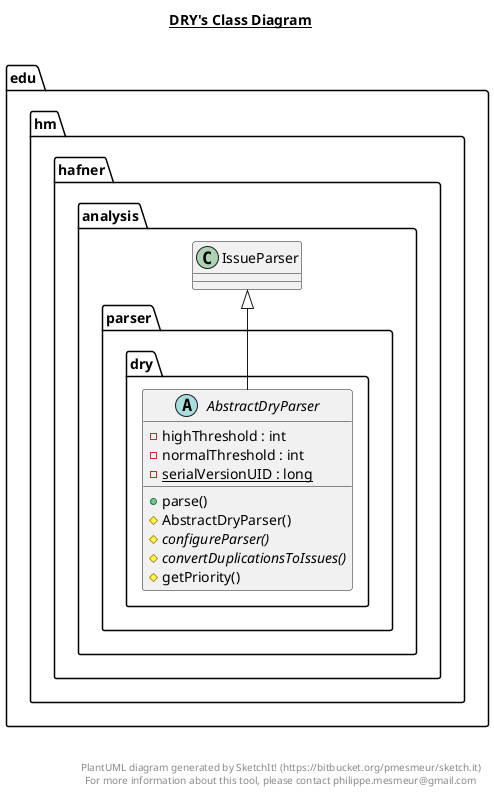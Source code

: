 @startuml

title __DRY's Class Diagram__\n

  namespace edu.hm.hafner {
    namespace analysis {
      namespace parser {
        namespace dry {
          abstract class edu.hm.hafner.analysis.parser.dry.AbstractDryParser {
              - highThreshold : int
              - normalThreshold : int
              {static} - serialVersionUID : long
              + parse()
              # AbstractDryParser()
              {abstract} # configureParser()
              {abstract} # convertDuplicationsToIssues()
              # getPriority()
          }
        }
      }
    }
  }
  

  edu.hm.hafner.analysis.parser.dry.AbstractDryParser -up-|> edu.hm.hafner.analysis.IssueParser


right footer


PlantUML diagram generated by SketchIt! (https://bitbucket.org/pmesmeur/sketch.it)
For more information about this tool, please contact philippe.mesmeur@gmail.com
endfooter

@enduml

